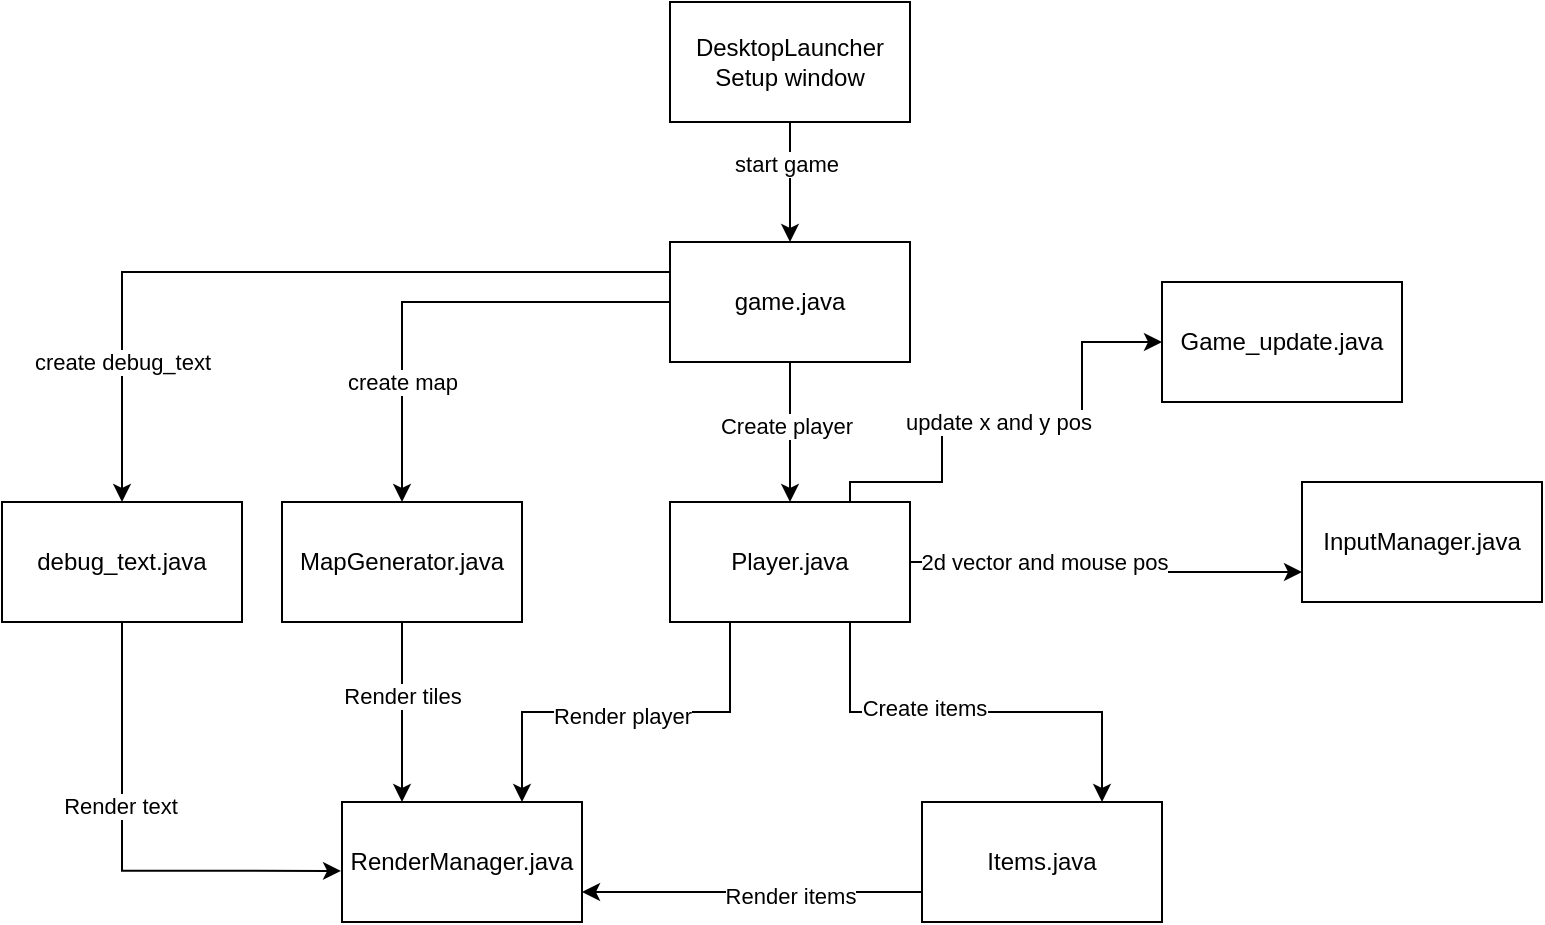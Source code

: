 <mxfile version="23.1.4" type="github">
  <diagram id="C5RBs43oDa-KdzZeNtuy" name="Page-1">
    <mxGraphModel dx="1195" dy="643" grid="1" gridSize="10" guides="1" tooltips="1" connect="1" arrows="1" fold="1" page="1" pageScale="1" pageWidth="827" pageHeight="1169" math="0" shadow="0">
      <root>
        <mxCell id="WIyWlLk6GJQsqaUBKTNV-0" />
        <mxCell id="WIyWlLk6GJQsqaUBKTNV-1" parent="WIyWlLk6GJQsqaUBKTNV-0" />
        <mxCell id="4HSFIuYmJezgne_DqFVH-28" style="edgeStyle=orthogonalEdgeStyle;rounded=0;orthogonalLoop=1;jettySize=auto;html=1;exitX=0.5;exitY=1;exitDx=0;exitDy=0;entryX=0.5;entryY=0;entryDx=0;entryDy=0;" edge="1" parent="WIyWlLk6GJQsqaUBKTNV-1" source="4HSFIuYmJezgne_DqFVH-1" target="4HSFIuYmJezgne_DqFVH-22">
          <mxGeometry relative="1" as="geometry" />
        </mxCell>
        <mxCell id="4HSFIuYmJezgne_DqFVH-41" value="start game" style="edgeLabel;html=1;align=center;verticalAlign=middle;resizable=0;points=[];" vertex="1" connectable="0" parent="4HSFIuYmJezgne_DqFVH-28">
          <mxGeometry x="-0.309" y="-2" relative="1" as="geometry">
            <mxPoint as="offset" />
          </mxGeometry>
        </mxCell>
        <mxCell id="4HSFIuYmJezgne_DqFVH-1" value="DesktopLauncher&lt;br&gt;Setup window" style="rounded=0;whiteSpace=wrap;html=1;" vertex="1" parent="WIyWlLk6GJQsqaUBKTNV-1">
          <mxGeometry x="354" width="120" height="60" as="geometry" />
        </mxCell>
        <mxCell id="4HSFIuYmJezgne_DqFVH-34" style="edgeStyle=orthogonalEdgeStyle;rounded=0;orthogonalLoop=1;jettySize=auto;html=1;exitX=0;exitY=0.5;exitDx=0;exitDy=0;" edge="1" parent="WIyWlLk6GJQsqaUBKTNV-1" source="4HSFIuYmJezgne_DqFVH-22" target="4HSFIuYmJezgne_DqFVH-23">
          <mxGeometry relative="1" as="geometry" />
        </mxCell>
        <mxCell id="4HSFIuYmJezgne_DqFVH-50" value="create map" style="edgeLabel;html=1;align=center;verticalAlign=middle;resizable=0;points=[];" vertex="1" connectable="0" parent="4HSFIuYmJezgne_DqFVH-34">
          <mxGeometry x="0.169" y="-2" relative="1" as="geometry">
            <mxPoint x="2" y="37" as="offset" />
          </mxGeometry>
        </mxCell>
        <mxCell id="4HSFIuYmJezgne_DqFVH-37" style="edgeStyle=orthogonalEdgeStyle;rounded=0;orthogonalLoop=1;jettySize=auto;html=1;exitX=0.5;exitY=1;exitDx=0;exitDy=0;entryX=0.5;entryY=0;entryDx=0;entryDy=0;" edge="1" parent="WIyWlLk6GJQsqaUBKTNV-1" source="4HSFIuYmJezgne_DqFVH-22" target="4HSFIuYmJezgne_DqFVH-26">
          <mxGeometry relative="1" as="geometry" />
        </mxCell>
        <mxCell id="4HSFIuYmJezgne_DqFVH-49" value="Create player" style="edgeLabel;html=1;align=center;verticalAlign=middle;resizable=0;points=[];" vertex="1" connectable="0" parent="4HSFIuYmJezgne_DqFVH-37">
          <mxGeometry x="-0.098" y="-2" relative="1" as="geometry">
            <mxPoint as="offset" />
          </mxGeometry>
        </mxCell>
        <mxCell id="4HSFIuYmJezgne_DqFVH-61" style="edgeStyle=orthogonalEdgeStyle;rounded=0;orthogonalLoop=1;jettySize=auto;html=1;exitX=0;exitY=0.25;exitDx=0;exitDy=0;entryX=0.5;entryY=0;entryDx=0;entryDy=0;" edge="1" parent="WIyWlLk6GJQsqaUBKTNV-1" source="4HSFIuYmJezgne_DqFVH-22" target="4HSFIuYmJezgne_DqFVH-60">
          <mxGeometry relative="1" as="geometry" />
        </mxCell>
        <mxCell id="4HSFIuYmJezgne_DqFVH-64" value="create debug_text" style="edgeLabel;html=1;align=center;verticalAlign=middle;resizable=0;points=[];" vertex="1" connectable="0" parent="4HSFIuYmJezgne_DqFVH-61">
          <mxGeometry x="0.517" relative="1" as="geometry">
            <mxPoint y="24" as="offset" />
          </mxGeometry>
        </mxCell>
        <mxCell id="4HSFIuYmJezgne_DqFVH-22" value="game.java" style="rounded=0;whiteSpace=wrap;html=1;" vertex="1" parent="WIyWlLk6GJQsqaUBKTNV-1">
          <mxGeometry x="354" y="120" width="120" height="60" as="geometry" />
        </mxCell>
        <mxCell id="4HSFIuYmJezgne_DqFVH-44" style="edgeStyle=orthogonalEdgeStyle;rounded=0;orthogonalLoop=1;jettySize=auto;html=1;exitX=0.5;exitY=1;exitDx=0;exitDy=0;entryX=0.25;entryY=0;entryDx=0;entryDy=0;" edge="1" parent="WIyWlLk6GJQsqaUBKTNV-1" source="4HSFIuYmJezgne_DqFVH-23" target="4HSFIuYmJezgne_DqFVH-27">
          <mxGeometry relative="1" as="geometry" />
        </mxCell>
        <mxCell id="4HSFIuYmJezgne_DqFVH-46" value="Render tiles" style="edgeLabel;html=1;align=center;verticalAlign=middle;resizable=0;points=[];" vertex="1" connectable="0" parent="4HSFIuYmJezgne_DqFVH-44">
          <mxGeometry x="0.157" y="2" relative="1" as="geometry">
            <mxPoint x="-2" y="-15" as="offset" />
          </mxGeometry>
        </mxCell>
        <mxCell id="4HSFIuYmJezgne_DqFVH-23" value="MapGenerator.java" style="rounded=0;whiteSpace=wrap;html=1;" vertex="1" parent="WIyWlLk6GJQsqaUBKTNV-1">
          <mxGeometry x="160" y="250" width="120" height="60" as="geometry" />
        </mxCell>
        <mxCell id="4HSFIuYmJezgne_DqFVH-24" value="InputManager.java" style="rounded=0;whiteSpace=wrap;html=1;" vertex="1" parent="WIyWlLk6GJQsqaUBKTNV-1">
          <mxGeometry x="670" y="240" width="120" height="60" as="geometry" />
        </mxCell>
        <mxCell id="4HSFIuYmJezgne_DqFVH-40" style="edgeStyle=orthogonalEdgeStyle;rounded=0;orthogonalLoop=1;jettySize=auto;html=1;exitX=0.75;exitY=1;exitDx=0;exitDy=0;entryX=0.75;entryY=0;entryDx=0;entryDy=0;" edge="1" parent="WIyWlLk6GJQsqaUBKTNV-1" source="4HSFIuYmJezgne_DqFVH-26" target="4HSFIuYmJezgne_DqFVH-39">
          <mxGeometry relative="1" as="geometry" />
        </mxCell>
        <mxCell id="4HSFIuYmJezgne_DqFVH-56" value="Create items" style="edgeLabel;html=1;align=center;verticalAlign=middle;resizable=0;points=[];" vertex="1" connectable="0" parent="4HSFIuYmJezgne_DqFVH-40">
          <mxGeometry x="-0.243" y="2" relative="1" as="geometry">
            <mxPoint as="offset" />
          </mxGeometry>
        </mxCell>
        <mxCell id="4HSFIuYmJezgne_DqFVH-43" style="edgeStyle=orthogonalEdgeStyle;rounded=0;orthogonalLoop=1;jettySize=auto;html=1;exitX=0.25;exitY=1;exitDx=0;exitDy=0;entryX=0.75;entryY=0;entryDx=0;entryDy=0;" edge="1" parent="WIyWlLk6GJQsqaUBKTNV-1" source="4HSFIuYmJezgne_DqFVH-26" target="4HSFIuYmJezgne_DqFVH-27">
          <mxGeometry relative="1" as="geometry" />
        </mxCell>
        <mxCell id="4HSFIuYmJezgne_DqFVH-45" value="Render player" style="edgeLabel;html=1;align=center;verticalAlign=middle;resizable=0;points=[];" vertex="1" connectable="0" parent="4HSFIuYmJezgne_DqFVH-43">
          <mxGeometry x="0.022" y="2" relative="1" as="geometry">
            <mxPoint as="offset" />
          </mxGeometry>
        </mxCell>
        <mxCell id="4HSFIuYmJezgne_DqFVH-51" style="edgeStyle=orthogonalEdgeStyle;rounded=0;orthogonalLoop=1;jettySize=auto;html=1;exitX=1;exitY=0.5;exitDx=0;exitDy=0;entryX=0;entryY=0.75;entryDx=0;entryDy=0;" edge="1" parent="WIyWlLk6GJQsqaUBKTNV-1" source="4HSFIuYmJezgne_DqFVH-26" target="4HSFIuYmJezgne_DqFVH-24">
          <mxGeometry relative="1" as="geometry" />
        </mxCell>
        <mxCell id="4HSFIuYmJezgne_DqFVH-52" value="2d vector and mouse pos&lt;br&gt;" style="edgeLabel;html=1;align=center;verticalAlign=middle;resizable=0;points=[];" vertex="1" connectable="0" parent="4HSFIuYmJezgne_DqFVH-51">
          <mxGeometry x="-0.577" y="1" relative="1" as="geometry">
            <mxPoint x="24" y="1" as="offset" />
          </mxGeometry>
        </mxCell>
        <mxCell id="4HSFIuYmJezgne_DqFVH-58" style="edgeStyle=orthogonalEdgeStyle;rounded=0;orthogonalLoop=1;jettySize=auto;html=1;exitX=0.75;exitY=0;exitDx=0;exitDy=0;entryX=0;entryY=0.5;entryDx=0;entryDy=0;" edge="1" parent="WIyWlLk6GJQsqaUBKTNV-1" source="4HSFIuYmJezgne_DqFVH-26" target="4HSFIuYmJezgne_DqFVH-57">
          <mxGeometry relative="1" as="geometry">
            <Array as="points">
              <mxPoint x="444" y="240" />
              <mxPoint x="490" y="240" />
              <mxPoint x="490" y="210" />
              <mxPoint x="560" y="210" />
              <mxPoint x="560" y="170" />
            </Array>
          </mxGeometry>
        </mxCell>
        <mxCell id="4HSFIuYmJezgne_DqFVH-59" value="update x and y pos" style="edgeLabel;html=1;align=center;verticalAlign=middle;resizable=0;points=[];" vertex="1" connectable="0" parent="4HSFIuYmJezgne_DqFVH-58">
          <mxGeometry x="-0.033" relative="1" as="geometry">
            <mxPoint as="offset" />
          </mxGeometry>
        </mxCell>
        <mxCell id="4HSFIuYmJezgne_DqFVH-26" value="Player.java" style="rounded=0;whiteSpace=wrap;html=1;" vertex="1" parent="WIyWlLk6GJQsqaUBKTNV-1">
          <mxGeometry x="354" y="250" width="120" height="60" as="geometry" />
        </mxCell>
        <mxCell id="4HSFIuYmJezgne_DqFVH-27" value="RenderManager.java" style="rounded=0;whiteSpace=wrap;html=1;" vertex="1" parent="WIyWlLk6GJQsqaUBKTNV-1">
          <mxGeometry x="190" y="400" width="120" height="60" as="geometry" />
        </mxCell>
        <mxCell id="4HSFIuYmJezgne_DqFVH-47" style="edgeStyle=orthogonalEdgeStyle;rounded=0;orthogonalLoop=1;jettySize=auto;html=1;exitX=0;exitY=0.75;exitDx=0;exitDy=0;entryX=1;entryY=0.75;entryDx=0;entryDy=0;" edge="1" parent="WIyWlLk6GJQsqaUBKTNV-1" source="4HSFIuYmJezgne_DqFVH-39" target="4HSFIuYmJezgne_DqFVH-27">
          <mxGeometry relative="1" as="geometry" />
        </mxCell>
        <mxCell id="4HSFIuYmJezgne_DqFVH-48" value="Render items" style="edgeLabel;html=1;align=center;verticalAlign=middle;resizable=0;points=[];" vertex="1" connectable="0" parent="4HSFIuYmJezgne_DqFVH-47">
          <mxGeometry x="-0.217" y="2" relative="1" as="geometry">
            <mxPoint as="offset" />
          </mxGeometry>
        </mxCell>
        <mxCell id="4HSFIuYmJezgne_DqFVH-39" value="Items.java" style="rounded=0;whiteSpace=wrap;html=1;" vertex="1" parent="WIyWlLk6GJQsqaUBKTNV-1">
          <mxGeometry x="480" y="400" width="120" height="60" as="geometry" />
        </mxCell>
        <mxCell id="4HSFIuYmJezgne_DqFVH-57" value="Game_update.java" style="whiteSpace=wrap;html=1;" vertex="1" parent="WIyWlLk6GJQsqaUBKTNV-1">
          <mxGeometry x="600" y="140" width="120" height="60" as="geometry" />
        </mxCell>
        <mxCell id="4HSFIuYmJezgne_DqFVH-60" value="debug_text.java" style="rounded=0;whiteSpace=wrap;html=1;" vertex="1" parent="WIyWlLk6GJQsqaUBKTNV-1">
          <mxGeometry x="20" y="250" width="120" height="60" as="geometry" />
        </mxCell>
        <mxCell id="4HSFIuYmJezgne_DqFVH-62" style="edgeStyle=orthogonalEdgeStyle;rounded=0;orthogonalLoop=1;jettySize=auto;html=1;exitX=0.5;exitY=1;exitDx=0;exitDy=0;entryX=-0.004;entryY=0.574;entryDx=0;entryDy=0;entryPerimeter=0;" edge="1" parent="WIyWlLk6GJQsqaUBKTNV-1" source="4HSFIuYmJezgne_DqFVH-60" target="4HSFIuYmJezgne_DqFVH-27">
          <mxGeometry relative="1" as="geometry" />
        </mxCell>
        <mxCell id="4HSFIuYmJezgne_DqFVH-63" value="Render text" style="edgeLabel;html=1;align=center;verticalAlign=middle;resizable=0;points=[];" vertex="1" connectable="0" parent="4HSFIuYmJezgne_DqFVH-62">
          <mxGeometry x="-0.215" y="-1" relative="1" as="geometry">
            <mxPoint as="offset" />
          </mxGeometry>
        </mxCell>
      </root>
    </mxGraphModel>
  </diagram>
</mxfile>
